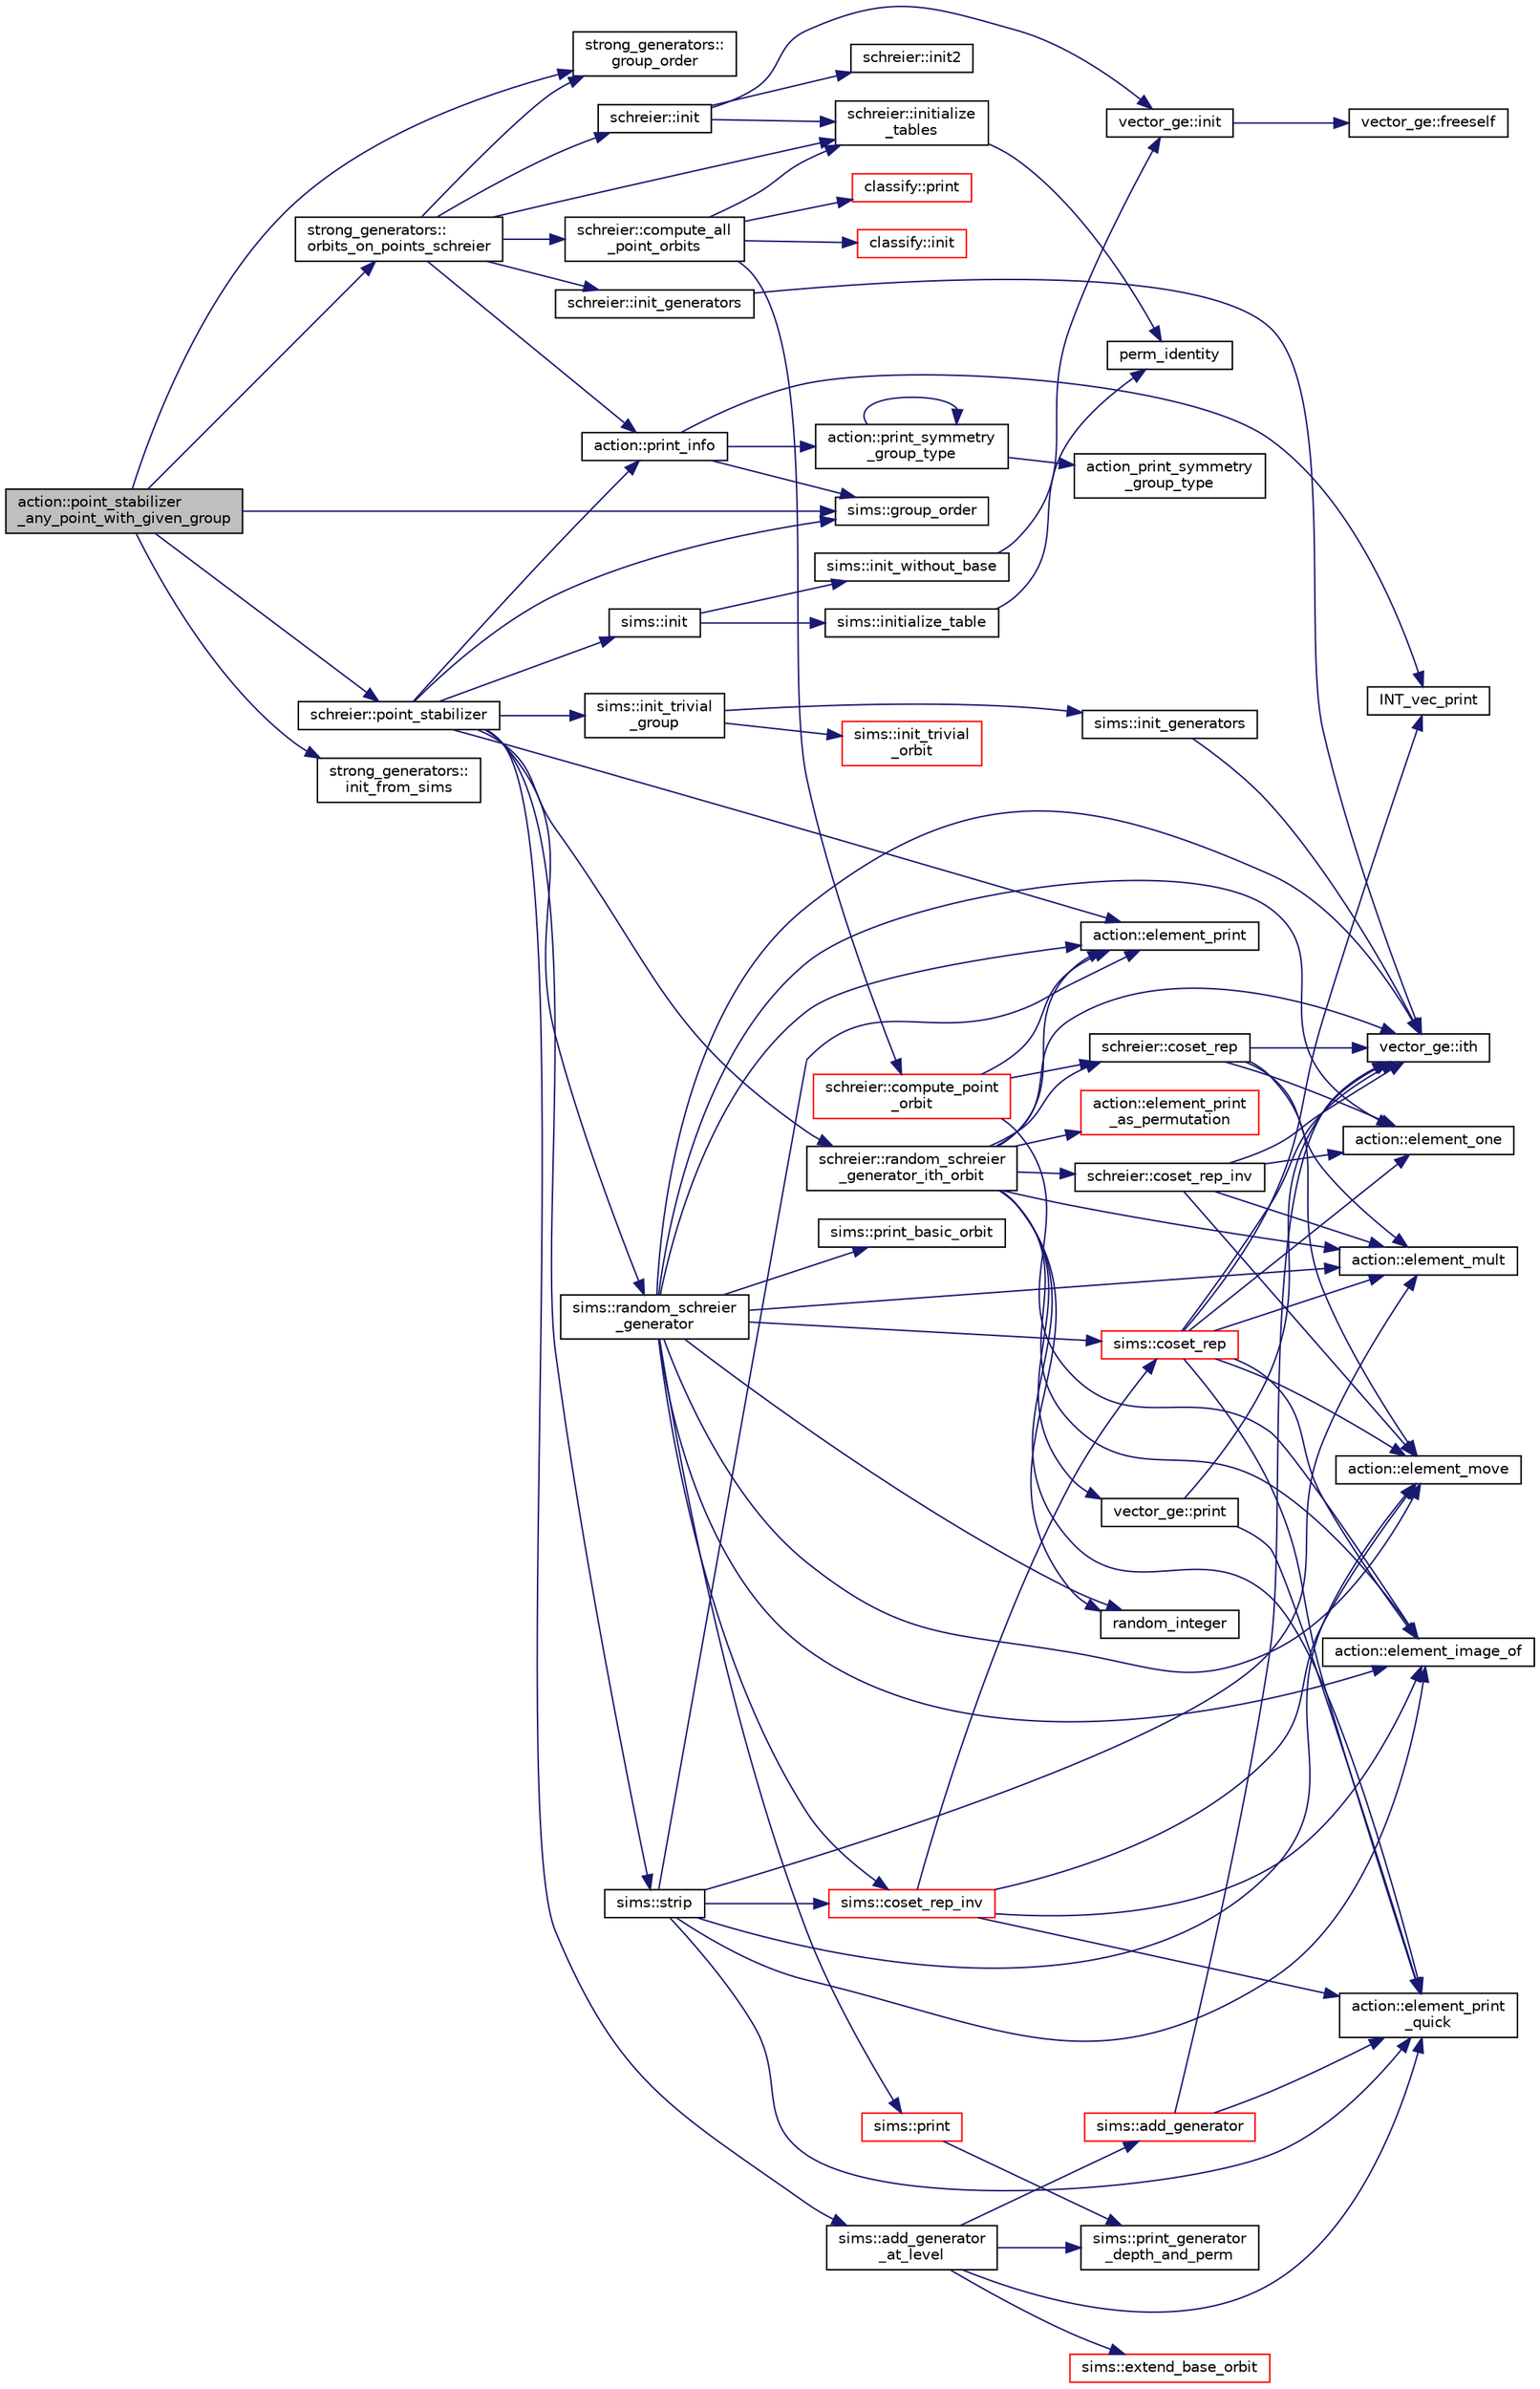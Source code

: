 digraph "action::point_stabilizer_any_point_with_given_group"
{
  edge [fontname="Helvetica",fontsize="10",labelfontname="Helvetica",labelfontsize="10"];
  node [fontname="Helvetica",fontsize="10",shape=record];
  rankdir="LR";
  Node32411 [label="action::point_stabilizer\l_any_point_with_given_group",height=0.2,width=0.4,color="black", fillcolor="grey75", style="filled", fontcolor="black"];
  Node32411 -> Node32412 [color="midnightblue",fontsize="10",style="solid",fontname="Helvetica"];
  Node32412 [label="strong_generators::\lorbits_on_points_schreier",height=0.2,width=0.4,color="black", fillcolor="white", style="filled",URL="$dc/d09/classstrong__generators.html#adf3f35989ff7ac9fdbcf0a4e241eef9f"];
  Node32412 -> Node32413 [color="midnightblue",fontsize="10",style="solid",fontname="Helvetica"];
  Node32413 [label="strong_generators::\lgroup_order",height=0.2,width=0.4,color="black", fillcolor="white", style="filled",URL="$dc/d09/classstrong__generators.html#a91f453c2bfd6502b96f4b4eed16beb20"];
  Node32412 -> Node32414 [color="midnightblue",fontsize="10",style="solid",fontname="Helvetica"];
  Node32414 [label="action::print_info",height=0.2,width=0.4,color="black", fillcolor="white", style="filled",URL="$d2/d86/classaction.html#a6f89e493e5c5a32e5c3b8963d438ce86"];
  Node32414 -> Node32415 [color="midnightblue",fontsize="10",style="solid",fontname="Helvetica"];
  Node32415 [label="action::print_symmetry\l_group_type",height=0.2,width=0.4,color="black", fillcolor="white", style="filled",URL="$d2/d86/classaction.html#aed811766c7e64fe2c853df8b0b67aa6e"];
  Node32415 -> Node32416 [color="midnightblue",fontsize="10",style="solid",fontname="Helvetica"];
  Node32416 [label="action_print_symmetry\l_group_type",height=0.2,width=0.4,color="black", fillcolor="white", style="filled",URL="$d5/d90/action__global_8_c.html#a03666b9440c4962148eba7905b9f843c"];
  Node32415 -> Node32415 [color="midnightblue",fontsize="10",style="solid",fontname="Helvetica"];
  Node32414 -> Node32417 [color="midnightblue",fontsize="10",style="solid",fontname="Helvetica"];
  Node32417 [label="INT_vec_print",height=0.2,width=0.4,color="black", fillcolor="white", style="filled",URL="$df/dbf/sajeeb_8_c.html#a79a5901af0b47dd0d694109543c027fe"];
  Node32414 -> Node32418 [color="midnightblue",fontsize="10",style="solid",fontname="Helvetica"];
  Node32418 [label="sims::group_order",height=0.2,width=0.4,color="black", fillcolor="white", style="filled",URL="$d9/df3/classsims.html#aa442445175656570fa35febbe790efad"];
  Node32412 -> Node32419 [color="midnightblue",fontsize="10",style="solid",fontname="Helvetica"];
  Node32419 [label="schreier::init",height=0.2,width=0.4,color="black", fillcolor="white", style="filled",URL="$d3/dd6/classschreier.html#a7443bebde2aa08acae16c0ff29c9abcf"];
  Node32419 -> Node32420 [color="midnightblue",fontsize="10",style="solid",fontname="Helvetica"];
  Node32420 [label="vector_ge::init",height=0.2,width=0.4,color="black", fillcolor="white", style="filled",URL="$d4/d6e/classvector__ge.html#afe1d6befd1f1501e6be34afbaa9d30a8"];
  Node32420 -> Node32421 [color="midnightblue",fontsize="10",style="solid",fontname="Helvetica"];
  Node32421 [label="vector_ge::freeself",height=0.2,width=0.4,color="black", fillcolor="white", style="filled",URL="$d4/d6e/classvector__ge.html#aa002e4b715cc73a9b8b367d29700b452"];
  Node32419 -> Node32422 [color="midnightblue",fontsize="10",style="solid",fontname="Helvetica"];
  Node32422 [label="schreier::initialize\l_tables",height=0.2,width=0.4,color="black", fillcolor="white", style="filled",URL="$d3/dd6/classschreier.html#acccc16670f88b14ddc69856cd5c0b36d"];
  Node32422 -> Node32423 [color="midnightblue",fontsize="10",style="solid",fontname="Helvetica"];
  Node32423 [label="perm_identity",height=0.2,width=0.4,color="black", fillcolor="white", style="filled",URL="$d2/d7c/combinatorics_8_c.html#aebc54d3f9c31f253ae53e3eb3b386208"];
  Node32419 -> Node32424 [color="midnightblue",fontsize="10",style="solid",fontname="Helvetica"];
  Node32424 [label="schreier::init2",height=0.2,width=0.4,color="black", fillcolor="white", style="filled",URL="$d3/dd6/classschreier.html#aef6a65e2f39bd9e14c61139c4f97f4c3"];
  Node32412 -> Node32422 [color="midnightblue",fontsize="10",style="solid",fontname="Helvetica"];
  Node32412 -> Node32425 [color="midnightblue",fontsize="10",style="solid",fontname="Helvetica"];
  Node32425 [label="schreier::init_generators",height=0.2,width=0.4,color="black", fillcolor="white", style="filled",URL="$d3/dd6/classschreier.html#a04fd581636085a7414e1b5d1004e44e0"];
  Node32425 -> Node32426 [color="midnightblue",fontsize="10",style="solid",fontname="Helvetica"];
  Node32426 [label="vector_ge::ith",height=0.2,width=0.4,color="black", fillcolor="white", style="filled",URL="$d4/d6e/classvector__ge.html#a1ff002e8b746a9beb119d57dcd4a15ff"];
  Node32412 -> Node32427 [color="midnightblue",fontsize="10",style="solid",fontname="Helvetica"];
  Node32427 [label="schreier::compute_all\l_point_orbits",height=0.2,width=0.4,color="black", fillcolor="white", style="filled",URL="$d3/dd6/classschreier.html#a1deec048f51f380bc3476d4cd4d95e94"];
  Node32427 -> Node32422 [color="midnightblue",fontsize="10",style="solid",fontname="Helvetica"];
  Node32427 -> Node32428 [color="midnightblue",fontsize="10",style="solid",fontname="Helvetica"];
  Node32428 [label="schreier::compute_point\l_orbit",height=0.2,width=0.4,color="red", fillcolor="white", style="filled",URL="$d3/dd6/classschreier.html#a429138e463c8c25dddd8557340ed9edd"];
  Node32428 -> Node32433 [color="midnightblue",fontsize="10",style="solid",fontname="Helvetica"];
  Node32433 [label="schreier::coset_rep",height=0.2,width=0.4,color="black", fillcolor="white", style="filled",URL="$d3/dd6/classschreier.html#a7889b8702372092df4fd05150ee8fdda"];
  Node32433 -> Node32426 [color="midnightblue",fontsize="10",style="solid",fontname="Helvetica"];
  Node32433 -> Node32434 [color="midnightblue",fontsize="10",style="solid",fontname="Helvetica"];
  Node32434 [label="action::element_mult",height=0.2,width=0.4,color="black", fillcolor="white", style="filled",URL="$d2/d86/classaction.html#ae9e36b2cae1f0f7bd7144097fa9a34b3"];
  Node32433 -> Node32435 [color="midnightblue",fontsize="10",style="solid",fontname="Helvetica"];
  Node32435 [label="action::element_move",height=0.2,width=0.4,color="black", fillcolor="white", style="filled",URL="$d2/d86/classaction.html#a550947491bbb534d3d7951f50198a874"];
  Node32433 -> Node32436 [color="midnightblue",fontsize="10",style="solid",fontname="Helvetica"];
  Node32436 [label="action::element_one",height=0.2,width=0.4,color="black", fillcolor="white", style="filled",URL="$d2/d86/classaction.html#a780a105daf04d6d1fe7e2f63b3c88e3b"];
  Node32428 -> Node32437 [color="midnightblue",fontsize="10",style="solid",fontname="Helvetica"];
  Node32437 [label="action::element_print",height=0.2,width=0.4,color="black", fillcolor="white", style="filled",URL="$d2/d86/classaction.html#ae38c3ef3c1125213733d63c6fc3c40cd"];
  Node32428 -> Node32431 [color="midnightblue",fontsize="10",style="solid",fontname="Helvetica"];
  Node32431 [label="action::element_image_of",height=0.2,width=0.4,color="black", fillcolor="white", style="filled",URL="$d2/d86/classaction.html#ae09559d4537a048fc860f8a74a31393d"];
  Node32427 -> Node32438 [color="midnightblue",fontsize="10",style="solid",fontname="Helvetica"];
  Node32438 [label="classify::init",height=0.2,width=0.4,color="red", fillcolor="white", style="filled",URL="$d9/d43/classclassify.html#afc24c64267d646d1f83ea39a7c66bde3"];
  Node32427 -> Node32451 [color="midnightblue",fontsize="10",style="solid",fontname="Helvetica"];
  Node32451 [label="classify::print",height=0.2,width=0.4,color="red", fillcolor="white", style="filled",URL="$d9/d43/classclassify.html#a56d1941250d46f68a41566aac4331bc1"];
  Node32411 -> Node32413 [color="midnightblue",fontsize="10",style="solid",fontname="Helvetica"];
  Node32411 -> Node32456 [color="midnightblue",fontsize="10",style="solid",fontname="Helvetica"];
  Node32456 [label="schreier::point_stabilizer",height=0.2,width=0.4,color="black", fillcolor="white", style="filled",URL="$d3/dd6/classschreier.html#a976a31dfe3238284d96fc200532c7077"];
  Node32456 -> Node32414 [color="midnightblue",fontsize="10",style="solid",fontname="Helvetica"];
  Node32456 -> Node32457 [color="midnightblue",fontsize="10",style="solid",fontname="Helvetica"];
  Node32457 [label="sims::init",height=0.2,width=0.4,color="black", fillcolor="white", style="filled",URL="$d9/df3/classsims.html#a02eb61ed14f75cfe4dc0770142c1bff0"];
  Node32457 -> Node32458 [color="midnightblue",fontsize="10",style="solid",fontname="Helvetica"];
  Node32458 [label="sims::init_without_base",height=0.2,width=0.4,color="black", fillcolor="white", style="filled",URL="$d9/df3/classsims.html#a1010f2dc330b7c5ae10128c0b7dcbefd"];
  Node32458 -> Node32420 [color="midnightblue",fontsize="10",style="solid",fontname="Helvetica"];
  Node32457 -> Node32459 [color="midnightblue",fontsize="10",style="solid",fontname="Helvetica"];
  Node32459 [label="sims::initialize_table",height=0.2,width=0.4,color="black", fillcolor="white", style="filled",URL="$d9/df3/classsims.html#abe36dd0812bde20447f5aaa8384596a7"];
  Node32459 -> Node32423 [color="midnightblue",fontsize="10",style="solid",fontname="Helvetica"];
  Node32456 -> Node32460 [color="midnightblue",fontsize="10",style="solid",fontname="Helvetica"];
  Node32460 [label="sims::init_trivial\l_group",height=0.2,width=0.4,color="black", fillcolor="white", style="filled",URL="$d9/df3/classsims.html#a6a55a0a4e5124654f999933fd635334a"];
  Node32460 -> Node32461 [color="midnightblue",fontsize="10",style="solid",fontname="Helvetica"];
  Node32461 [label="sims::init_generators",height=0.2,width=0.4,color="black", fillcolor="white", style="filled",URL="$d9/df3/classsims.html#aa2a7908389727bdfa05d034e8d53a818"];
  Node32461 -> Node32426 [color="midnightblue",fontsize="10",style="solid",fontname="Helvetica"];
  Node32460 -> Node32462 [color="midnightblue",fontsize="10",style="solid",fontname="Helvetica"];
  Node32462 [label="sims::init_trivial\l_orbit",height=0.2,width=0.4,color="red", fillcolor="white", style="filled",URL="$d9/df3/classsims.html#ac55702550a4671a721f78345dd9bff70"];
  Node32456 -> Node32418 [color="midnightblue",fontsize="10",style="solid",fontname="Helvetica"];
  Node32456 -> Node32464 [color="midnightblue",fontsize="10",style="solid",fontname="Helvetica"];
  Node32464 [label="schreier::random_schreier\l_generator_ith_orbit",height=0.2,width=0.4,color="black", fillcolor="white", style="filled",URL="$d3/dd6/classschreier.html#a285786eaa8f7e8d50d59c2335c549044"];
  Node32464 -> Node32465 [color="midnightblue",fontsize="10",style="solid",fontname="Helvetica"];
  Node32465 [label="vector_ge::print",height=0.2,width=0.4,color="black", fillcolor="white", style="filled",URL="$d4/d6e/classvector__ge.html#a0d260cce035c20b32d7989c50670aa8a"];
  Node32465 -> Node32466 [color="midnightblue",fontsize="10",style="solid",fontname="Helvetica"];
  Node32466 [label="action::element_print\l_quick",height=0.2,width=0.4,color="black", fillcolor="white", style="filled",URL="$d2/d86/classaction.html#a4844680cf6750396f76494a28655265b"];
  Node32465 -> Node32426 [color="midnightblue",fontsize="10",style="solid",fontname="Helvetica"];
  Node32464 -> Node32467 [color="midnightblue",fontsize="10",style="solid",fontname="Helvetica"];
  Node32467 [label="random_integer",height=0.2,width=0.4,color="black", fillcolor="white", style="filled",URL="$d5/db4/io__and__os_8h.html#a509937846575424b1c8863e1bb96a766"];
  Node32464 -> Node32433 [color="midnightblue",fontsize="10",style="solid",fontname="Helvetica"];
  Node32464 -> Node32466 [color="midnightblue",fontsize="10",style="solid",fontname="Helvetica"];
  Node32464 -> Node32468 [color="midnightblue",fontsize="10",style="solid",fontname="Helvetica"];
  Node32468 [label="action::element_print\l_as_permutation",height=0.2,width=0.4,color="red", fillcolor="white", style="filled",URL="$d2/d86/classaction.html#a2975618a8203187b688a67c947150bb8"];
  Node32464 -> Node32426 [color="midnightblue",fontsize="10",style="solid",fontname="Helvetica"];
  Node32464 -> Node32437 [color="midnightblue",fontsize="10",style="solid",fontname="Helvetica"];
  Node32464 -> Node32434 [color="midnightblue",fontsize="10",style="solid",fontname="Helvetica"];
  Node32464 -> Node32431 [color="midnightblue",fontsize="10",style="solid",fontname="Helvetica"];
  Node32464 -> Node32474 [color="midnightblue",fontsize="10",style="solid",fontname="Helvetica"];
  Node32474 [label="schreier::coset_rep_inv",height=0.2,width=0.4,color="black", fillcolor="white", style="filled",URL="$d3/dd6/classschreier.html#a4b3a4e60ff456f94f3acf7c96acc40cc"];
  Node32474 -> Node32426 [color="midnightblue",fontsize="10",style="solid",fontname="Helvetica"];
  Node32474 -> Node32434 [color="midnightblue",fontsize="10",style="solid",fontname="Helvetica"];
  Node32474 -> Node32435 [color="midnightblue",fontsize="10",style="solid",fontname="Helvetica"];
  Node32474 -> Node32436 [color="midnightblue",fontsize="10",style="solid",fontname="Helvetica"];
  Node32456 -> Node32437 [color="midnightblue",fontsize="10",style="solid",fontname="Helvetica"];
  Node32456 -> Node32475 [color="midnightblue",fontsize="10",style="solid",fontname="Helvetica"];
  Node32475 [label="sims::random_schreier\l_generator",height=0.2,width=0.4,color="black", fillcolor="white", style="filled",URL="$d9/df3/classsims.html#aaa77048e586c36a7639fa61ff66e0a23"];
  Node32475 -> Node32436 [color="midnightblue",fontsize="10",style="solid",fontname="Helvetica"];
  Node32475 -> Node32467 [color="midnightblue",fontsize="10",style="solid",fontname="Helvetica"];
  Node32475 -> Node32476 [color="midnightblue",fontsize="10",style="solid",fontname="Helvetica"];
  Node32476 [label="sims::coset_rep",height=0.2,width=0.4,color="red", fillcolor="white", style="filled",URL="$d9/df3/classsims.html#a3d669dba4d005cd2399388f27f44cd04"];
  Node32476 -> Node32417 [color="midnightblue",fontsize="10",style="solid",fontname="Helvetica"];
  Node32476 -> Node32436 [color="midnightblue",fontsize="10",style="solid",fontname="Helvetica"];
  Node32476 -> Node32426 [color="midnightblue",fontsize="10",style="solid",fontname="Helvetica"];
  Node32476 -> Node32466 [color="midnightblue",fontsize="10",style="solid",fontname="Helvetica"];
  Node32476 -> Node32434 [color="midnightblue",fontsize="10",style="solid",fontname="Helvetica"];
  Node32476 -> Node32435 [color="midnightblue",fontsize="10",style="solid",fontname="Helvetica"];
  Node32476 -> Node32431 [color="midnightblue",fontsize="10",style="solid",fontname="Helvetica"];
  Node32475 -> Node32431 [color="midnightblue",fontsize="10",style="solid",fontname="Helvetica"];
  Node32475 -> Node32479 [color="midnightblue",fontsize="10",style="solid",fontname="Helvetica"];
  Node32479 [label="sims::print_basic_orbit",height=0.2,width=0.4,color="black", fillcolor="white", style="filled",URL="$d9/df3/classsims.html#ae777e80bb7cef4f757c701173f924a6d"];
  Node32475 -> Node32437 [color="midnightblue",fontsize="10",style="solid",fontname="Helvetica"];
  Node32475 -> Node32426 [color="midnightblue",fontsize="10",style="solid",fontname="Helvetica"];
  Node32475 -> Node32434 [color="midnightblue",fontsize="10",style="solid",fontname="Helvetica"];
  Node32475 -> Node32435 [color="midnightblue",fontsize="10",style="solid",fontname="Helvetica"];
  Node32475 -> Node32480 [color="midnightblue",fontsize="10",style="solid",fontname="Helvetica"];
  Node32480 [label="sims::print",height=0.2,width=0.4,color="red", fillcolor="white", style="filled",URL="$d9/df3/classsims.html#a93c3d22dc3ac6d78acc60bad65234944"];
  Node32480 -> Node32483 [color="midnightblue",fontsize="10",style="solid",fontname="Helvetica"];
  Node32483 [label="sims::print_generator\l_depth_and_perm",height=0.2,width=0.4,color="black", fillcolor="white", style="filled",URL="$d9/df3/classsims.html#a4630b82437f49635da45c5fc1953d919"];
  Node32475 -> Node32486 [color="midnightblue",fontsize="10",style="solid",fontname="Helvetica"];
  Node32486 [label="sims::coset_rep_inv",height=0.2,width=0.4,color="red", fillcolor="white", style="filled",URL="$d9/df3/classsims.html#a388f523d4ec997fce4e9ede924de99b9"];
  Node32486 -> Node32476 [color="midnightblue",fontsize="10",style="solid",fontname="Helvetica"];
  Node32486 -> Node32466 [color="midnightblue",fontsize="10",style="solid",fontname="Helvetica"];
  Node32486 -> Node32431 [color="midnightblue",fontsize="10",style="solid",fontname="Helvetica"];
  Node32486 -> Node32435 [color="midnightblue",fontsize="10",style="solid",fontname="Helvetica"];
  Node32456 -> Node32488 [color="midnightblue",fontsize="10",style="solid",fontname="Helvetica"];
  Node32488 [label="sims::strip",height=0.2,width=0.4,color="black", fillcolor="white", style="filled",URL="$d9/df3/classsims.html#a4d902cab732ddf9f60788dda85b0a775"];
  Node32488 -> Node32466 [color="midnightblue",fontsize="10",style="solid",fontname="Helvetica"];
  Node32488 -> Node32435 [color="midnightblue",fontsize="10",style="solid",fontname="Helvetica"];
  Node32488 -> Node32431 [color="midnightblue",fontsize="10",style="solid",fontname="Helvetica"];
  Node32488 -> Node32486 [color="midnightblue",fontsize="10",style="solid",fontname="Helvetica"];
  Node32488 -> Node32437 [color="midnightblue",fontsize="10",style="solid",fontname="Helvetica"];
  Node32488 -> Node32434 [color="midnightblue",fontsize="10",style="solid",fontname="Helvetica"];
  Node32456 -> Node32489 [color="midnightblue",fontsize="10",style="solid",fontname="Helvetica"];
  Node32489 [label="sims::add_generator\l_at_level",height=0.2,width=0.4,color="black", fillcolor="white", style="filled",URL="$d9/df3/classsims.html#ac9f0f17058381524d70645e9d6893e4d"];
  Node32489 -> Node32466 [color="midnightblue",fontsize="10",style="solid",fontname="Helvetica"];
  Node32489 -> Node32490 [color="midnightblue",fontsize="10",style="solid",fontname="Helvetica"];
  Node32490 [label="sims::add_generator",height=0.2,width=0.4,color="red", fillcolor="white", style="filled",URL="$d9/df3/classsims.html#add28c3fa3ed9825c7ccb4b1fb7ac22d4"];
  Node32490 -> Node32466 [color="midnightblue",fontsize="10",style="solid",fontname="Helvetica"];
  Node32490 -> Node32426 [color="midnightblue",fontsize="10",style="solid",fontname="Helvetica"];
  Node32489 -> Node32483 [color="midnightblue",fontsize="10",style="solid",fontname="Helvetica"];
  Node32489 -> Node32496 [color="midnightblue",fontsize="10",style="solid",fontname="Helvetica"];
  Node32496 [label="sims::extend_base_orbit",height=0.2,width=0.4,color="red", fillcolor="white", style="filled",URL="$d9/df3/classsims.html#a1ded039dbe83239f4e116fe5b84fdcea"];
  Node32411 -> Node32418 [color="midnightblue",fontsize="10",style="solid",fontname="Helvetica"];
  Node32411 -> Node32497 [color="midnightblue",fontsize="10",style="solid",fontname="Helvetica"];
  Node32497 [label="strong_generators::\linit_from_sims",height=0.2,width=0.4,color="black", fillcolor="white", style="filled",URL="$dc/d09/classstrong__generators.html#a2b997decdab82e889c1151f29a846a66"];
}
